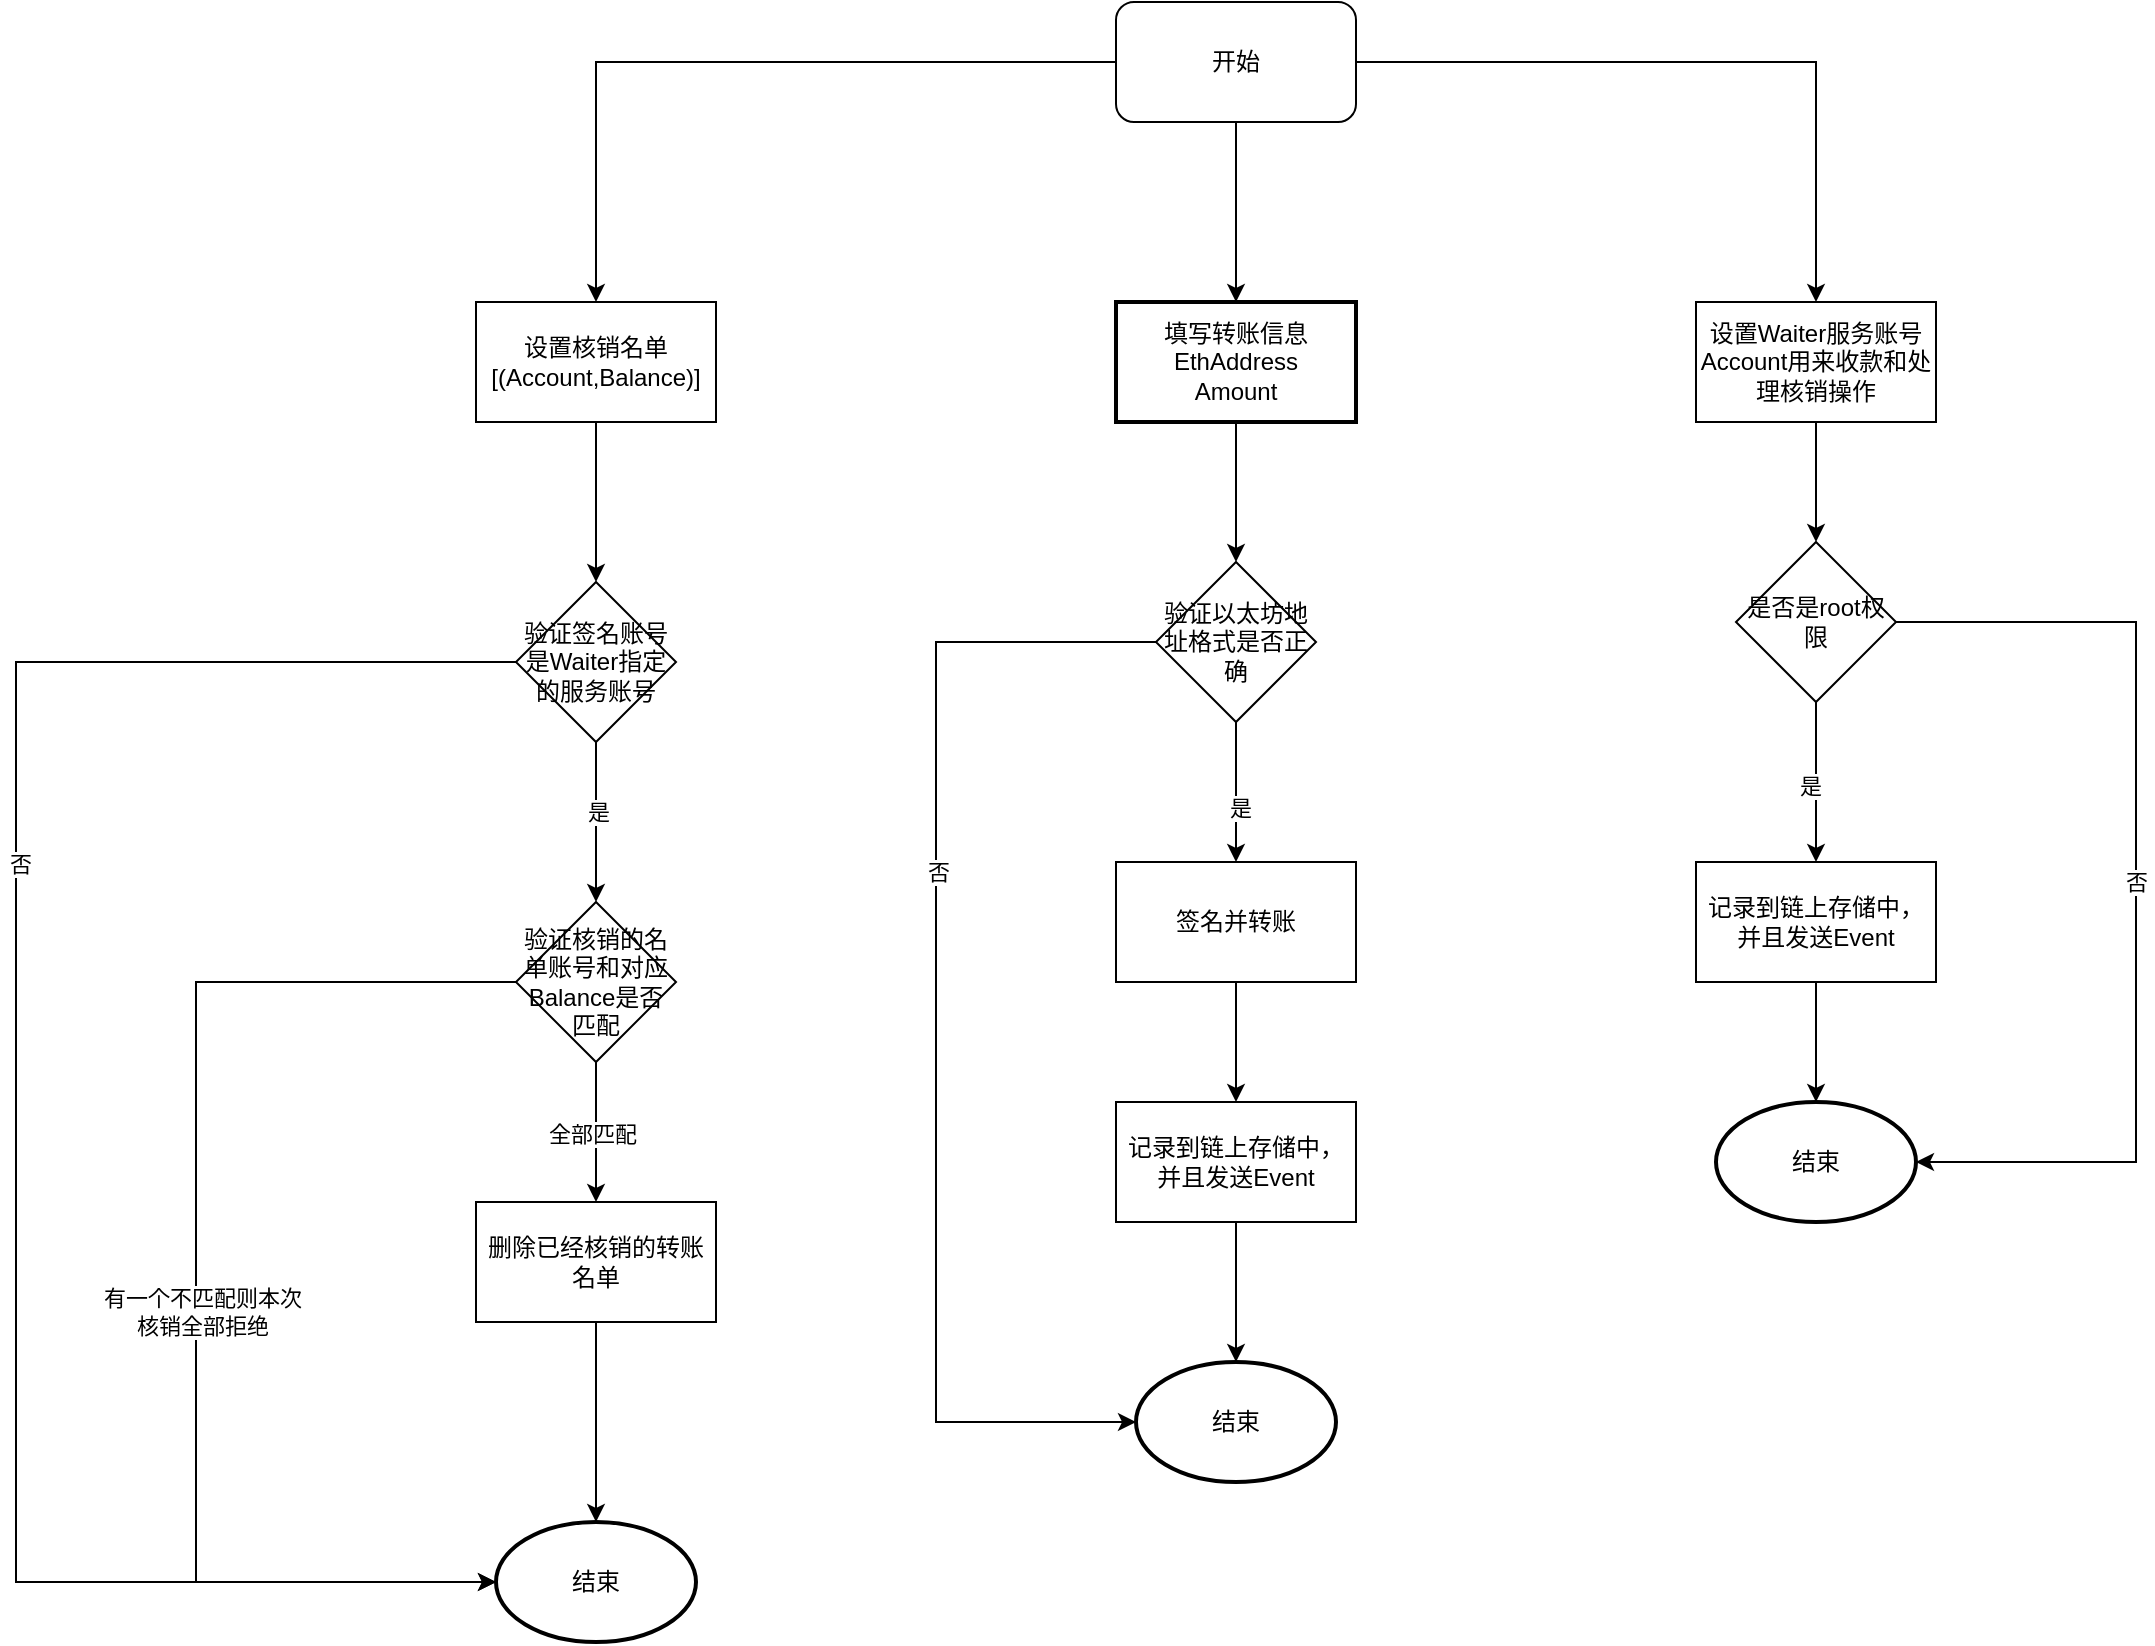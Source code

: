 <mxfile version="19.0.2" type="github" pages="2">
  <diagram id="C5RBs43oDa-KdzZeNtuy" name="流程图">
    <mxGraphModel dx="2227" dy="702" grid="1" gridSize="10" guides="1" tooltips="1" connect="1" arrows="1" fold="1" page="1" pageScale="1" pageWidth="827" pageHeight="1169" math="0" shadow="0">
      <root>
        <mxCell id="WIyWlLk6GJQsqaUBKTNV-0" />
        <mxCell id="WIyWlLk6GJQsqaUBKTNV-1" parent="WIyWlLk6GJQsqaUBKTNV-0" />
        <mxCell id="gvr0-aAgRpoHnD6zwqF0-4" value="" style="edgeStyle=orthogonalEdgeStyle;rounded=0;orthogonalLoop=1;jettySize=auto;html=1;" edge="1" parent="WIyWlLk6GJQsqaUBKTNV-1" source="gvr0-aAgRpoHnD6zwqF0-1" target="gvr0-aAgRpoHnD6zwqF0-14">
          <mxGeometry relative="1" as="geometry" />
        </mxCell>
        <mxCell id="gvr0-aAgRpoHnD6zwqF0-1" value="填写转账信息&lt;br&gt;EthAddress&lt;br&gt;Amount" style="whiteSpace=wrap;html=1;strokeWidth=2;" vertex="1" parent="WIyWlLk6GJQsqaUBKTNV-1">
          <mxGeometry x="330" y="430" width="120" height="60" as="geometry" />
        </mxCell>
        <mxCell id="gvr0-aAgRpoHnD6zwqF0-19" value="" style="edgeStyle=orthogonalEdgeStyle;rounded=0;orthogonalLoop=1;jettySize=auto;html=1;" edge="1" parent="WIyWlLk6GJQsqaUBKTNV-1" source="gvr0-aAgRpoHnD6zwqF0-3" target="gvr0-aAgRpoHnD6zwqF0-18">
          <mxGeometry relative="1" as="geometry" />
        </mxCell>
        <mxCell id="gvr0-aAgRpoHnD6zwqF0-3" value="签名并转账" style="rounded=0;whiteSpace=wrap;html=1;" vertex="1" parent="WIyWlLk6GJQsqaUBKTNV-1">
          <mxGeometry x="330" y="710" width="120" height="60" as="geometry" />
        </mxCell>
        <mxCell id="gvr0-aAgRpoHnD6zwqF0-7" value="结束" style="strokeWidth=2;html=1;shape=mxgraph.flowchart.start_1;whiteSpace=wrap;" vertex="1" parent="WIyWlLk6GJQsqaUBKTNV-1">
          <mxGeometry x="340" y="960" width="100" height="60" as="geometry" />
        </mxCell>
        <mxCell id="gvr0-aAgRpoHnD6zwqF0-9" value="" style="edgeStyle=orthogonalEdgeStyle;rounded=0;orthogonalLoop=1;jettySize=auto;html=1;" edge="1" parent="WIyWlLk6GJQsqaUBKTNV-1" source="gvr0-aAgRpoHnD6zwqF0-8" target="gvr0-aAgRpoHnD6zwqF0-1">
          <mxGeometry relative="1" as="geometry" />
        </mxCell>
        <mxCell id="gvr0-aAgRpoHnD6zwqF0-11" style="edgeStyle=orthogonalEdgeStyle;rounded=0;orthogonalLoop=1;jettySize=auto;html=1;" edge="1" parent="WIyWlLk6GJQsqaUBKTNV-1" source="gvr0-aAgRpoHnD6zwqF0-8" target="gvr0-aAgRpoHnD6zwqF0-10">
          <mxGeometry relative="1" as="geometry" />
        </mxCell>
        <mxCell id="gvr0-aAgRpoHnD6zwqF0-29" style="edgeStyle=orthogonalEdgeStyle;rounded=0;orthogonalLoop=1;jettySize=auto;html=1;" edge="1" parent="WIyWlLk6GJQsqaUBKTNV-1" source="gvr0-aAgRpoHnD6zwqF0-8" target="gvr0-aAgRpoHnD6zwqF0-28">
          <mxGeometry relative="1" as="geometry" />
        </mxCell>
        <mxCell id="gvr0-aAgRpoHnD6zwqF0-8" value="开始" style="rounded=1;whiteSpace=wrap;html=1;" vertex="1" parent="WIyWlLk6GJQsqaUBKTNV-1">
          <mxGeometry x="330" y="280" width="120" height="60" as="geometry" />
        </mxCell>
        <mxCell id="gvr0-aAgRpoHnD6zwqF0-13" value="" style="edgeStyle=orthogonalEdgeStyle;rounded=0;orthogonalLoop=1;jettySize=auto;html=1;" edge="1" parent="WIyWlLk6GJQsqaUBKTNV-1" source="gvr0-aAgRpoHnD6zwqF0-10" target="gvr0-aAgRpoHnD6zwqF0-12">
          <mxGeometry relative="1" as="geometry" />
        </mxCell>
        <mxCell id="gvr0-aAgRpoHnD6zwqF0-10" value="设置Waiter服务账号&lt;br&gt;Account用来收款和处理核销操作" style="rounded=0;whiteSpace=wrap;html=1;" vertex="1" parent="WIyWlLk6GJQsqaUBKTNV-1">
          <mxGeometry x="620" y="430" width="120" height="60" as="geometry" />
        </mxCell>
        <mxCell id="gvr0-aAgRpoHnD6zwqF0-22" value="" style="edgeStyle=orthogonalEdgeStyle;rounded=0;orthogonalLoop=1;jettySize=auto;html=1;" edge="1" parent="WIyWlLk6GJQsqaUBKTNV-1" source="gvr0-aAgRpoHnD6zwqF0-12" target="gvr0-aAgRpoHnD6zwqF0-23">
          <mxGeometry relative="1" as="geometry" />
        </mxCell>
        <mxCell id="gvr0-aAgRpoHnD6zwqF0-26" value="是" style="edgeLabel;html=1;align=center;verticalAlign=middle;resizable=0;points=[];" vertex="1" connectable="0" parent="gvr0-aAgRpoHnD6zwqF0-22">
          <mxGeometry x="0.05" y="-3" relative="1" as="geometry">
            <mxPoint as="offset" />
          </mxGeometry>
        </mxCell>
        <mxCell id="gvr0-aAgRpoHnD6zwqF0-25" value="否" style="edgeStyle=orthogonalEdgeStyle;rounded=0;orthogonalLoop=1;jettySize=auto;html=1;entryX=1;entryY=0.5;entryDx=0;entryDy=0;entryPerimeter=0;" edge="1" parent="WIyWlLk6GJQsqaUBKTNV-1" source="gvr0-aAgRpoHnD6zwqF0-12" target="gvr0-aAgRpoHnD6zwqF0-21">
          <mxGeometry relative="1" as="geometry">
            <Array as="points">
              <mxPoint x="840" y="590" />
              <mxPoint x="840" y="860" />
            </Array>
          </mxGeometry>
        </mxCell>
        <mxCell id="gvr0-aAgRpoHnD6zwqF0-12" value="是否是root权限" style="rhombus;whiteSpace=wrap;html=1;" vertex="1" parent="WIyWlLk6GJQsqaUBKTNV-1">
          <mxGeometry x="640" y="550" width="80" height="80" as="geometry" />
        </mxCell>
        <mxCell id="gvr0-aAgRpoHnD6zwqF0-15" value="" style="edgeStyle=orthogonalEdgeStyle;rounded=0;orthogonalLoop=1;jettySize=auto;html=1;" edge="1" parent="WIyWlLk6GJQsqaUBKTNV-1" source="gvr0-aAgRpoHnD6zwqF0-14" target="gvr0-aAgRpoHnD6zwqF0-3">
          <mxGeometry relative="1" as="geometry" />
        </mxCell>
        <mxCell id="gvr0-aAgRpoHnD6zwqF0-16" value="是" style="edgeLabel;html=1;align=center;verticalAlign=middle;resizable=0;points=[];" vertex="1" connectable="0" parent="gvr0-aAgRpoHnD6zwqF0-15">
          <mxGeometry x="0.229" y="2" relative="1" as="geometry">
            <mxPoint as="offset" />
          </mxGeometry>
        </mxCell>
        <mxCell id="gvr0-aAgRpoHnD6zwqF0-17" style="edgeStyle=orthogonalEdgeStyle;rounded=0;orthogonalLoop=1;jettySize=auto;html=1;entryX=0;entryY=0.5;entryDx=0;entryDy=0;entryPerimeter=0;" edge="1" parent="WIyWlLk6GJQsqaUBKTNV-1" source="gvr0-aAgRpoHnD6zwqF0-14" target="gvr0-aAgRpoHnD6zwqF0-7">
          <mxGeometry relative="1" as="geometry">
            <Array as="points">
              <mxPoint x="240" y="600" />
              <mxPoint x="240" y="990" />
            </Array>
          </mxGeometry>
        </mxCell>
        <mxCell id="gvr0-aAgRpoHnD6zwqF0-27" value="否" style="edgeLabel;html=1;align=center;verticalAlign=middle;resizable=0;points=[];" vertex="1" connectable="0" parent="gvr0-aAgRpoHnD6zwqF0-17">
          <mxGeometry x="-0.25" y="1" relative="1" as="geometry">
            <mxPoint as="offset" />
          </mxGeometry>
        </mxCell>
        <mxCell id="gvr0-aAgRpoHnD6zwqF0-14" value="验证以太坊地址格式是否正确" style="rhombus;whiteSpace=wrap;html=1;" vertex="1" parent="WIyWlLk6GJQsqaUBKTNV-1">
          <mxGeometry x="350" y="560" width="80" height="80" as="geometry" />
        </mxCell>
        <mxCell id="gvr0-aAgRpoHnD6zwqF0-20" value="" style="edgeStyle=orthogonalEdgeStyle;rounded=0;orthogonalLoop=1;jettySize=auto;html=1;" edge="1" parent="WIyWlLk6GJQsqaUBKTNV-1" source="gvr0-aAgRpoHnD6zwqF0-18" target="gvr0-aAgRpoHnD6zwqF0-7">
          <mxGeometry relative="1" as="geometry" />
        </mxCell>
        <mxCell id="gvr0-aAgRpoHnD6zwqF0-18" value="记录到链上存储中，并且发送Event" style="rounded=0;whiteSpace=wrap;html=1;" vertex="1" parent="WIyWlLk6GJQsqaUBKTNV-1">
          <mxGeometry x="330" y="830" width="120" height="60" as="geometry" />
        </mxCell>
        <mxCell id="gvr0-aAgRpoHnD6zwqF0-21" value="结束" style="strokeWidth=2;html=1;shape=mxgraph.flowchart.start_1;whiteSpace=wrap;" vertex="1" parent="WIyWlLk6GJQsqaUBKTNV-1">
          <mxGeometry x="630" y="830" width="100" height="60" as="geometry" />
        </mxCell>
        <mxCell id="gvr0-aAgRpoHnD6zwqF0-24" value="" style="edgeStyle=orthogonalEdgeStyle;rounded=0;orthogonalLoop=1;jettySize=auto;html=1;" edge="1" parent="WIyWlLk6GJQsqaUBKTNV-1" source="gvr0-aAgRpoHnD6zwqF0-23" target="gvr0-aAgRpoHnD6zwqF0-21">
          <mxGeometry relative="1" as="geometry" />
        </mxCell>
        <mxCell id="gvr0-aAgRpoHnD6zwqF0-23" value="记录到链上存储中，并且发送Event" style="rounded=0;whiteSpace=wrap;html=1;" vertex="1" parent="WIyWlLk6GJQsqaUBKTNV-1">
          <mxGeometry x="620" y="710" width="120" height="60" as="geometry" />
        </mxCell>
        <mxCell id="gvr0-aAgRpoHnD6zwqF0-31" value="" style="edgeStyle=orthogonalEdgeStyle;rounded=0;orthogonalLoop=1;jettySize=auto;html=1;entryX=0.5;entryY=0;entryDx=0;entryDy=0;" edge="1" parent="WIyWlLk6GJQsqaUBKTNV-1" source="gvr0-aAgRpoHnD6zwqF0-28" target="gvr0-aAgRpoHnD6zwqF0-41">
          <mxGeometry relative="1" as="geometry" />
        </mxCell>
        <mxCell id="gvr0-aAgRpoHnD6zwqF0-28" value="设置核销名单&lt;br&gt;[(Account,Balance)]" style="rounded=0;whiteSpace=wrap;html=1;" vertex="1" parent="WIyWlLk6GJQsqaUBKTNV-1">
          <mxGeometry x="10" y="430" width="120" height="60" as="geometry" />
        </mxCell>
        <mxCell id="gvr0-aAgRpoHnD6zwqF0-36" value="" style="edgeStyle=orthogonalEdgeStyle;rounded=0;orthogonalLoop=1;jettySize=auto;html=1;" edge="1" parent="WIyWlLk6GJQsqaUBKTNV-1" source="gvr0-aAgRpoHnD6zwqF0-30" target="gvr0-aAgRpoHnD6zwqF0-35">
          <mxGeometry relative="1" as="geometry" />
        </mxCell>
        <mxCell id="gvr0-aAgRpoHnD6zwqF0-38" value="全部匹配" style="edgeLabel;html=1;align=center;verticalAlign=middle;resizable=0;points=[];" vertex="1" connectable="0" parent="gvr0-aAgRpoHnD6zwqF0-36">
          <mxGeometry x="0.017" y="-2" relative="1" as="geometry">
            <mxPoint as="offset" />
          </mxGeometry>
        </mxCell>
        <mxCell id="gvr0-aAgRpoHnD6zwqF0-39" style="edgeStyle=orthogonalEdgeStyle;rounded=0;orthogonalLoop=1;jettySize=auto;html=1;entryX=0;entryY=0.5;entryDx=0;entryDy=0;entryPerimeter=0;" edge="1" parent="WIyWlLk6GJQsqaUBKTNV-1" source="gvr0-aAgRpoHnD6zwqF0-30" target="gvr0-aAgRpoHnD6zwqF0-32">
          <mxGeometry relative="1" as="geometry">
            <Array as="points">
              <mxPoint x="-130" y="770" />
              <mxPoint x="-130" y="1070" />
            </Array>
          </mxGeometry>
        </mxCell>
        <mxCell id="gvr0-aAgRpoHnD6zwqF0-40" value="有一个不匹配则本次&lt;br&gt;核销全部拒绝" style="edgeLabel;html=1;align=center;verticalAlign=middle;resizable=0;points=[];" vertex="1" connectable="0" parent="gvr0-aAgRpoHnD6zwqF0-39">
          <mxGeometry x="0.061" y="3" relative="1" as="geometry">
            <mxPoint y="1" as="offset" />
          </mxGeometry>
        </mxCell>
        <mxCell id="gvr0-aAgRpoHnD6zwqF0-30" value="验证核销的名单账号和对应Balance是否匹配" style="rhombus;whiteSpace=wrap;html=1;" vertex="1" parent="WIyWlLk6GJQsqaUBKTNV-1">
          <mxGeometry x="30" y="730" width="80" height="80" as="geometry" />
        </mxCell>
        <mxCell id="gvr0-aAgRpoHnD6zwqF0-32" value="结束" style="strokeWidth=2;html=1;shape=mxgraph.flowchart.start_1;whiteSpace=wrap;" vertex="1" parent="WIyWlLk6GJQsqaUBKTNV-1">
          <mxGeometry x="20" y="1040" width="100" height="60" as="geometry" />
        </mxCell>
        <mxCell id="gvr0-aAgRpoHnD6zwqF0-37" value="" style="edgeStyle=orthogonalEdgeStyle;rounded=0;orthogonalLoop=1;jettySize=auto;html=1;" edge="1" parent="WIyWlLk6GJQsqaUBKTNV-1" source="gvr0-aAgRpoHnD6zwqF0-35" target="gvr0-aAgRpoHnD6zwqF0-32">
          <mxGeometry relative="1" as="geometry" />
        </mxCell>
        <mxCell id="gvr0-aAgRpoHnD6zwqF0-35" value="删除已经核销的转账名单" style="rounded=0;whiteSpace=wrap;html=1;" vertex="1" parent="WIyWlLk6GJQsqaUBKTNV-1">
          <mxGeometry x="10" y="880" width="120" height="60" as="geometry" />
        </mxCell>
        <mxCell id="gvr0-aAgRpoHnD6zwqF0-42" style="edgeStyle=orthogonalEdgeStyle;rounded=0;orthogonalLoop=1;jettySize=auto;html=1;entryX=0.5;entryY=0;entryDx=0;entryDy=0;" edge="1" parent="WIyWlLk6GJQsqaUBKTNV-1" source="gvr0-aAgRpoHnD6zwqF0-41" target="gvr0-aAgRpoHnD6zwqF0-30">
          <mxGeometry relative="1" as="geometry" />
        </mxCell>
        <mxCell id="gvr0-aAgRpoHnD6zwqF0-43" value="是" style="edgeLabel;html=1;align=center;verticalAlign=middle;resizable=0;points=[];" vertex="1" connectable="0" parent="gvr0-aAgRpoHnD6zwqF0-42">
          <mxGeometry x="-0.138" y="1" relative="1" as="geometry">
            <mxPoint as="offset" />
          </mxGeometry>
        </mxCell>
        <mxCell id="gvr0-aAgRpoHnD6zwqF0-44" style="edgeStyle=orthogonalEdgeStyle;rounded=0;orthogonalLoop=1;jettySize=auto;html=1;entryX=0;entryY=0.5;entryDx=0;entryDy=0;entryPerimeter=0;" edge="1" parent="WIyWlLk6GJQsqaUBKTNV-1" source="gvr0-aAgRpoHnD6zwqF0-41" target="gvr0-aAgRpoHnD6zwqF0-32">
          <mxGeometry relative="1" as="geometry">
            <Array as="points">
              <mxPoint x="-220" y="610" />
              <mxPoint x="-220" y="1070" />
            </Array>
          </mxGeometry>
        </mxCell>
        <mxCell id="gvr0-aAgRpoHnD6zwqF0-45" value="否" style="edgeLabel;html=1;align=center;verticalAlign=middle;resizable=0;points=[];" vertex="1" connectable="0" parent="gvr0-aAgRpoHnD6zwqF0-44">
          <mxGeometry x="-0.262" y="2" relative="1" as="geometry">
            <mxPoint as="offset" />
          </mxGeometry>
        </mxCell>
        <mxCell id="gvr0-aAgRpoHnD6zwqF0-41" value="验证签名账号是Waiter指定的服务账号" style="rhombus;whiteSpace=wrap;html=1;" vertex="1" parent="WIyWlLk6GJQsqaUBKTNV-1">
          <mxGeometry x="30" y="570" width="80" height="80" as="geometry" />
        </mxCell>
      </root>
    </mxGraphModel>
  </diagram>
  <diagram id="RsjGKTbF6geYJFCPgYjc" name="外部签名方法">
    <mxGraphModel dx="1400" dy="702" grid="1" gridSize="10" guides="1" tooltips="1" connect="1" arrows="1" fold="1" page="1" pageScale="1" pageWidth="827" pageHeight="1169" math="0" shadow="0">
      <root>
        <mxCell id="0" />
        <mxCell id="1" parent="0" />
        <mxCell id="uiwpOnFmyDNNKPIyaqL3-2" value="ManualBridge" style="swimlane;fontStyle=0;childLayout=stackLayout;horizontal=1;startSize=26;fillColor=none;horizontalStack=0;resizeParent=1;resizeParentMax=0;resizeLast=0;collapsible=1;marginBottom=0;" vertex="1" parent="1">
          <mxGeometry x="310" y="160" width="330" height="104" as="geometry" />
        </mxCell>
        <mxCell id="uiwpOnFmyDNNKPIyaqL3-3" value="update_waiter(acc: T::Account)" style="text;strokeColor=none;fillColor=none;align=left;verticalAlign=top;spacingLeft=4;spacingRight=4;overflow=hidden;rotatable=0;points=[[0,0.5],[1,0.5]];portConstraint=eastwest;" vertex="1" parent="uiwpOnFmyDNNKPIyaqL3-2">
          <mxGeometry y="26" width="330" height="26" as="geometry" />
        </mxCell>
        <mxCell id="uiwpOnFmyDNNKPIyaqL3-4" value="set_complete_list(list: [T::Account])" style="text;strokeColor=none;fillColor=none;align=left;verticalAlign=top;spacingLeft=4;spacingRight=4;overflow=hidden;rotatable=0;points=[[0,0.5],[1,0.5]];portConstraint=eastwest;" vertex="1" parent="uiwpOnFmyDNNKPIyaqL3-2">
          <mxGeometry y="52" width="330" height="26" as="geometry" />
        </mxCell>
        <mxCell id="uiwpOnFmyDNNKPIyaqL3-5" value="transfer_to_eth: (eth: T::EthAddress, amount: T::Balance)" style="text;strokeColor=none;fillColor=none;align=left;verticalAlign=top;spacingLeft=4;spacingRight=4;overflow=hidden;rotatable=0;points=[[0,0.5],[1,0.5]];portConstraint=eastwest;" vertex="1" parent="uiwpOnFmyDNNKPIyaqL3-2">
          <mxGeometry y="78" width="330" height="26" as="geometry" />
        </mxCell>
      </root>
    </mxGraphModel>
  </diagram>
</mxfile>
